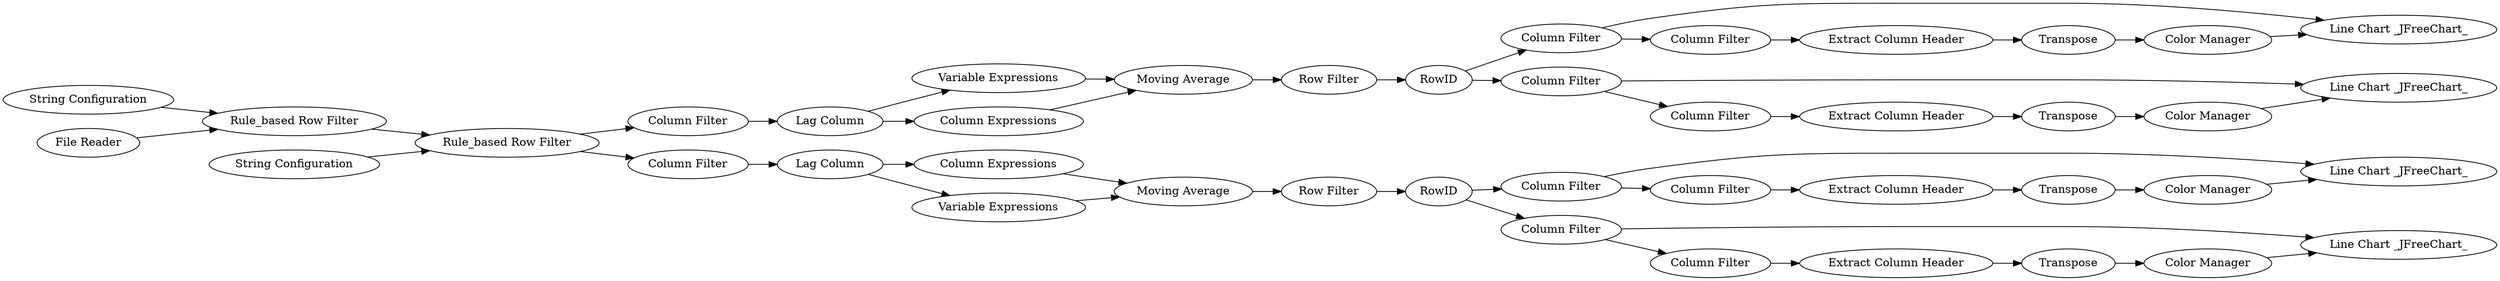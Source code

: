 digraph {
	"8947040192004777622_131" [label="Line Chart _JFreeChart_"]
	"-1878356570731932606_88" [label=Transpose]
	"8947040192004777622_132" [label="Column Filter"]
	"-2019003951641884019_120" [label="Moving Average"]
	"-2178319098940452285_135" [label="String Configuration"]
	"8947040192004777622_93" [label="Column Filter"]
	"2537774488077815592_87" [label="Color Manager"]
	"6205500719270982583_86" [label="Extract Column Header"]
	"8947040192004777622_92" [label="Column Filter"]
	"8947040192004777622_64" [label="Line Chart _JFreeChart_"]
	"-1878356570731932606_86" [label="Extract Column Header"]
	"8947040192004777622_69" [label="Line Chart _JFreeChart_"]
	"8947040192004777622_129" [label="Column Filter"]
	"8947040192004777622_145" [label="File Reader"]
	"4627094101936937408_119" [label="Column Expressions"]
	"1837748001265796295_89" [label="Column Filter"]
	"4627094101936937408_137" [label="Variable Expressions"]
	"-2019003951641884019_139" [label="Variable Expressions"]
	"4627094101936937408_31" [label="Lag Column"]
	"8947040192004777622_134" [label="Line Chart _JFreeChart_"]
	"4627094101936937408_120" [label="Moving Average"]
	"-2178319098940452285_140" [label="Rule_based Row Filter"]
	"-2178319098940452285_141" [label="String Configuration"]
	"-2019003951641884019_47" [label=RowID]
	"-2019003951641884019_119" [label="Column Expressions"]
	"1837748001265796295_86" [label="Extract Column Header"]
	"-2178319098940452285_117" [label="Rule_based Row Filter"]
	"-1878356570731932606_87" [label="Color Manager"]
	"-2019003951641884019_138" [label="Column Filter"]
	"-2019003951641884019_31" [label="Lag Column"]
	"2537774488077815592_88" [label=Transpose]
	"2537774488077815592_89" [label="Column Filter"]
	"6205500719270982583_88" [label=Transpose]
	"4627094101936937408_138" [label="Column Filter"]
	"6205500719270982583_87" [label="Color Manager"]
	"6205500719270982583_89" [label="Column Filter"]
	"-1878356570731932606_89" [label="Column Filter"]
	"4627094101936937408_136" [label="Row Filter"]
	"1837748001265796295_87" [label="Color Manager"]
	"1837748001265796295_88" [label=Transpose]
	"4627094101936937408_47" [label=RowID]
	"-2019003951641884019_136" [label="Row Filter"]
	"2537774488077815592_86" [label="Extract Column Header"]
	"2537774488077815592_87" -> "8947040192004777622_64"
	"-1878356570731932606_86" -> "-1878356570731932606_88"
	"-2019003951641884019_31" -> "-2019003951641884019_139"
	"4627094101936937408_47" -> "8947040192004777622_132"
	"-2019003951641884019_47" -> "8947040192004777622_92"
	"4627094101936937408_31" -> "4627094101936937408_119"
	"6205500719270982583_88" -> "6205500719270982583_87"
	"4627094101936937408_47" -> "8947040192004777622_129"
	"8947040192004777622_93" -> "8947040192004777622_69"
	"2537774488077815592_88" -> "2537774488077815592_87"
	"4627094101936937408_120" -> "4627094101936937408_136"
	"-1878356570731932606_88" -> "-1878356570731932606_87"
	"6205500719270982583_89" -> "6205500719270982583_86"
	"-2178319098940452285_117" -> "-2019003951641884019_138"
	"8947040192004777622_92" -> "8947040192004777622_64"
	"8947040192004777622_132" -> "8947040192004777622_134"
	"1837748001265796295_87" -> "8947040192004777622_69"
	"-2178319098940452285_117" -> "4627094101936937408_138"
	"-2019003951641884019_47" -> "8947040192004777622_93"
	"-2019003951641884019_31" -> "-2019003951641884019_119"
	"4627094101936937408_138" -> "4627094101936937408_31"
	"-2019003951641884019_136" -> "-2019003951641884019_47"
	"8947040192004777622_132" -> "6205500719270982583_89"
	"1837748001265796295_86" -> "1837748001265796295_88"
	"8947040192004777622_145" -> "-2178319098940452285_140"
	"6205500719270982583_87" -> "8947040192004777622_134"
	"8947040192004777622_129" -> "8947040192004777622_131"
	"4627094101936937408_119" -> "4627094101936937408_120"
	"2537774488077815592_89" -> "2537774488077815592_86"
	"4627094101936937408_137" -> "4627094101936937408_120"
	"-2019003951641884019_119" -> "-2019003951641884019_120"
	"4627094101936937408_31" -> "4627094101936937408_137"
	"8947040192004777622_92" -> "2537774488077815592_89"
	"-1878356570731932606_89" -> "-1878356570731932606_86"
	"-2178319098940452285_135" -> "-2178319098940452285_140"
	"-2019003951641884019_139" -> "-2019003951641884019_120"
	"-1878356570731932606_87" -> "8947040192004777622_131"
	"2537774488077815592_86" -> "2537774488077815592_88"
	"1837748001265796295_89" -> "1837748001265796295_86"
	"-2178319098940452285_140" -> "-2178319098940452285_117"
	"6205500719270982583_86" -> "6205500719270982583_88"
	"4627094101936937408_136" -> "4627094101936937408_47"
	"1837748001265796295_88" -> "1837748001265796295_87"
	"8947040192004777622_93" -> "1837748001265796295_89"
	"8947040192004777622_129" -> "-1878356570731932606_89"
	"-2019003951641884019_138" -> "-2019003951641884019_31"
	"-2178319098940452285_141" -> "-2178319098940452285_117"
	"-2019003951641884019_120" -> "-2019003951641884019_136"
	rankdir=LR
}
